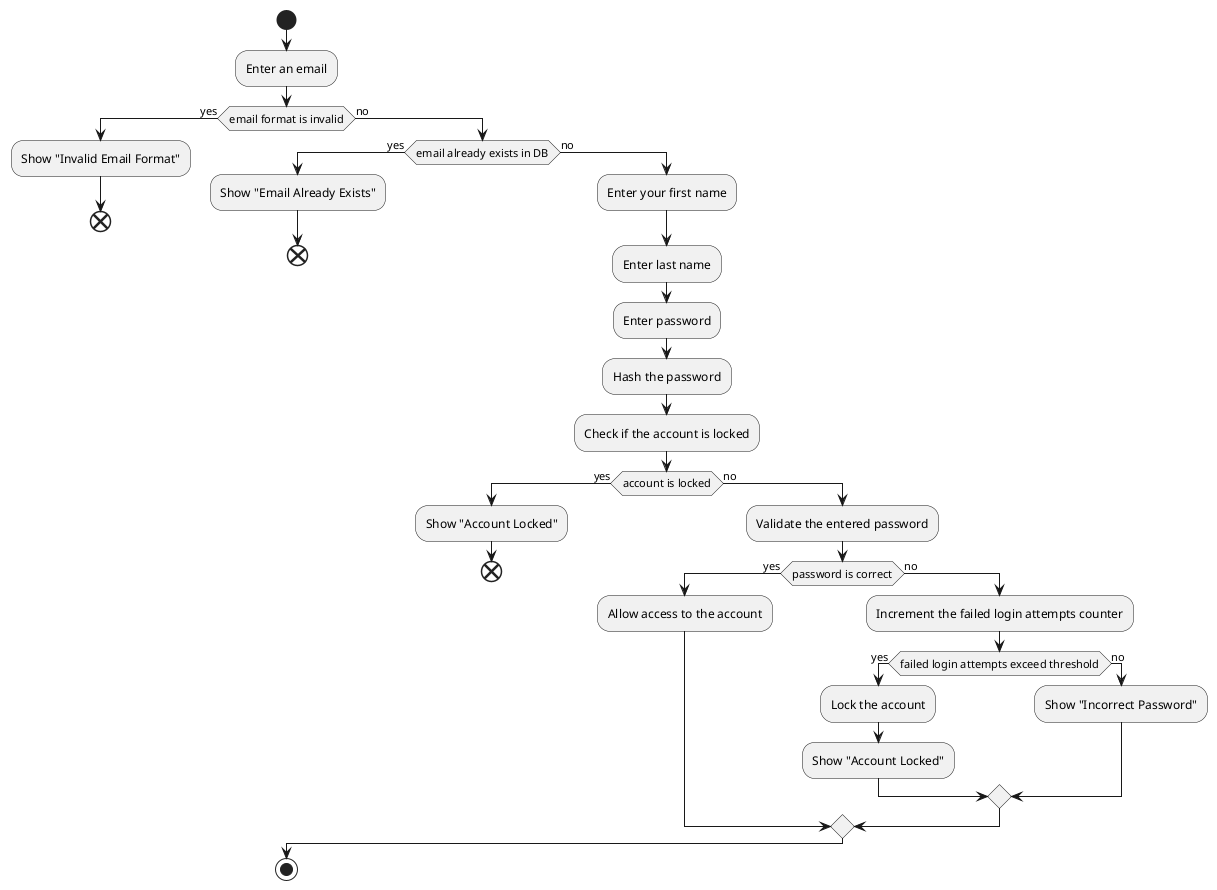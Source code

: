 @startuml

' start
'    :Enter Temp;
'     if(temp >= 29.8) then(yes)
'         :It's Party Time;
'     else (no)
'         :We are SAD;
'     endif
' stop

'do-while
'כל עוד המספר לא זוגי לקלוט מספר חדש

' start
'     repeat
'         :ask for a number;
'         :input a number;
'     repeat while (the number is odd) is (yes) not (no)
'     :Print the number;
' stop

start
    :Enter an email;
    if(email format is invalid) then (yes)
        :Show "Invalid Email Format";
        end;
    else (no)
        if(email already exists in DB) then (yes)
            :Show "Email Already Exists";
            end;
        else (no)
            :Enter your first name;
            :Enter last name;
            :Enter password;
            :Hash the password;
            :Check if the account is locked;
            if(account is locked) then (yes)
                :Show "Account Locked";
                end;
            else (no)
                :Validate the entered password;
                if(password is correct) then (yes)
                    :Allow access to the account;
                else (no)
                    :Increment the failed login attempts counter;
                    if(failed login attempts exceed threshold) then (yes)
                        :Lock the account;
                        :Show "Account Locked";
                    else (no)
                        :Show "Incorrect Password";
                    endif
                endif
            endif
        endif
    endif
stop
@enduml